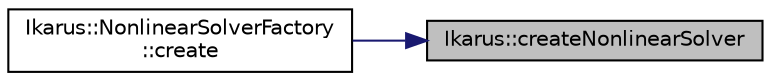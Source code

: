 digraph "Ikarus::createNonlinearSolver"
{
 // LATEX_PDF_SIZE
  edge [fontname="Helvetica",fontsize="10",labelfontname="Helvetica",labelfontsize="10"];
  node [fontname="Helvetica",fontsize="10",shape=record];
  rankdir="RL";
  Node1 [label="Ikarus::createNonlinearSolver",height=0.2,width=0.4,color="black", fillcolor="grey75", style="filled", fontcolor="black",tooltip="Function to create a NewtonRaphson solver instance."];
  Node1 -> Node2 [dir="back",color="midnightblue",fontsize="10",style="solid"];
  Node2 [label="Ikarus::NonlinearSolverFactory\l::create",height=0.2,width=0.4,color="black", fillcolor="white", style="filled",URL="$a01624.html#ae5da57e3dced6046dda504510e19bdbd",tooltip="Creates a nonlinear solver using the provided assembler."];
}
